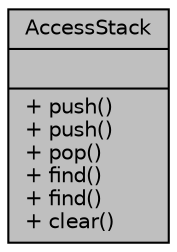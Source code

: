 digraph "AccessStack"
{
 // LATEX_PDF_SIZE
  edge [fontname="Helvetica",fontsize="10",labelfontname="Helvetica",labelfontsize="10"];
  node [fontname="Helvetica",fontsize="10",shape=record];
  Node1 [label="{AccessStack\n||+ push()\l+ push()\l+ pop()\l+ find()\l+ find()\l+ clear()\l}",height=0.2,width=0.4,color="black", fillcolor="grey75", style="filled", fontcolor="black",tooltip=" "];
}
